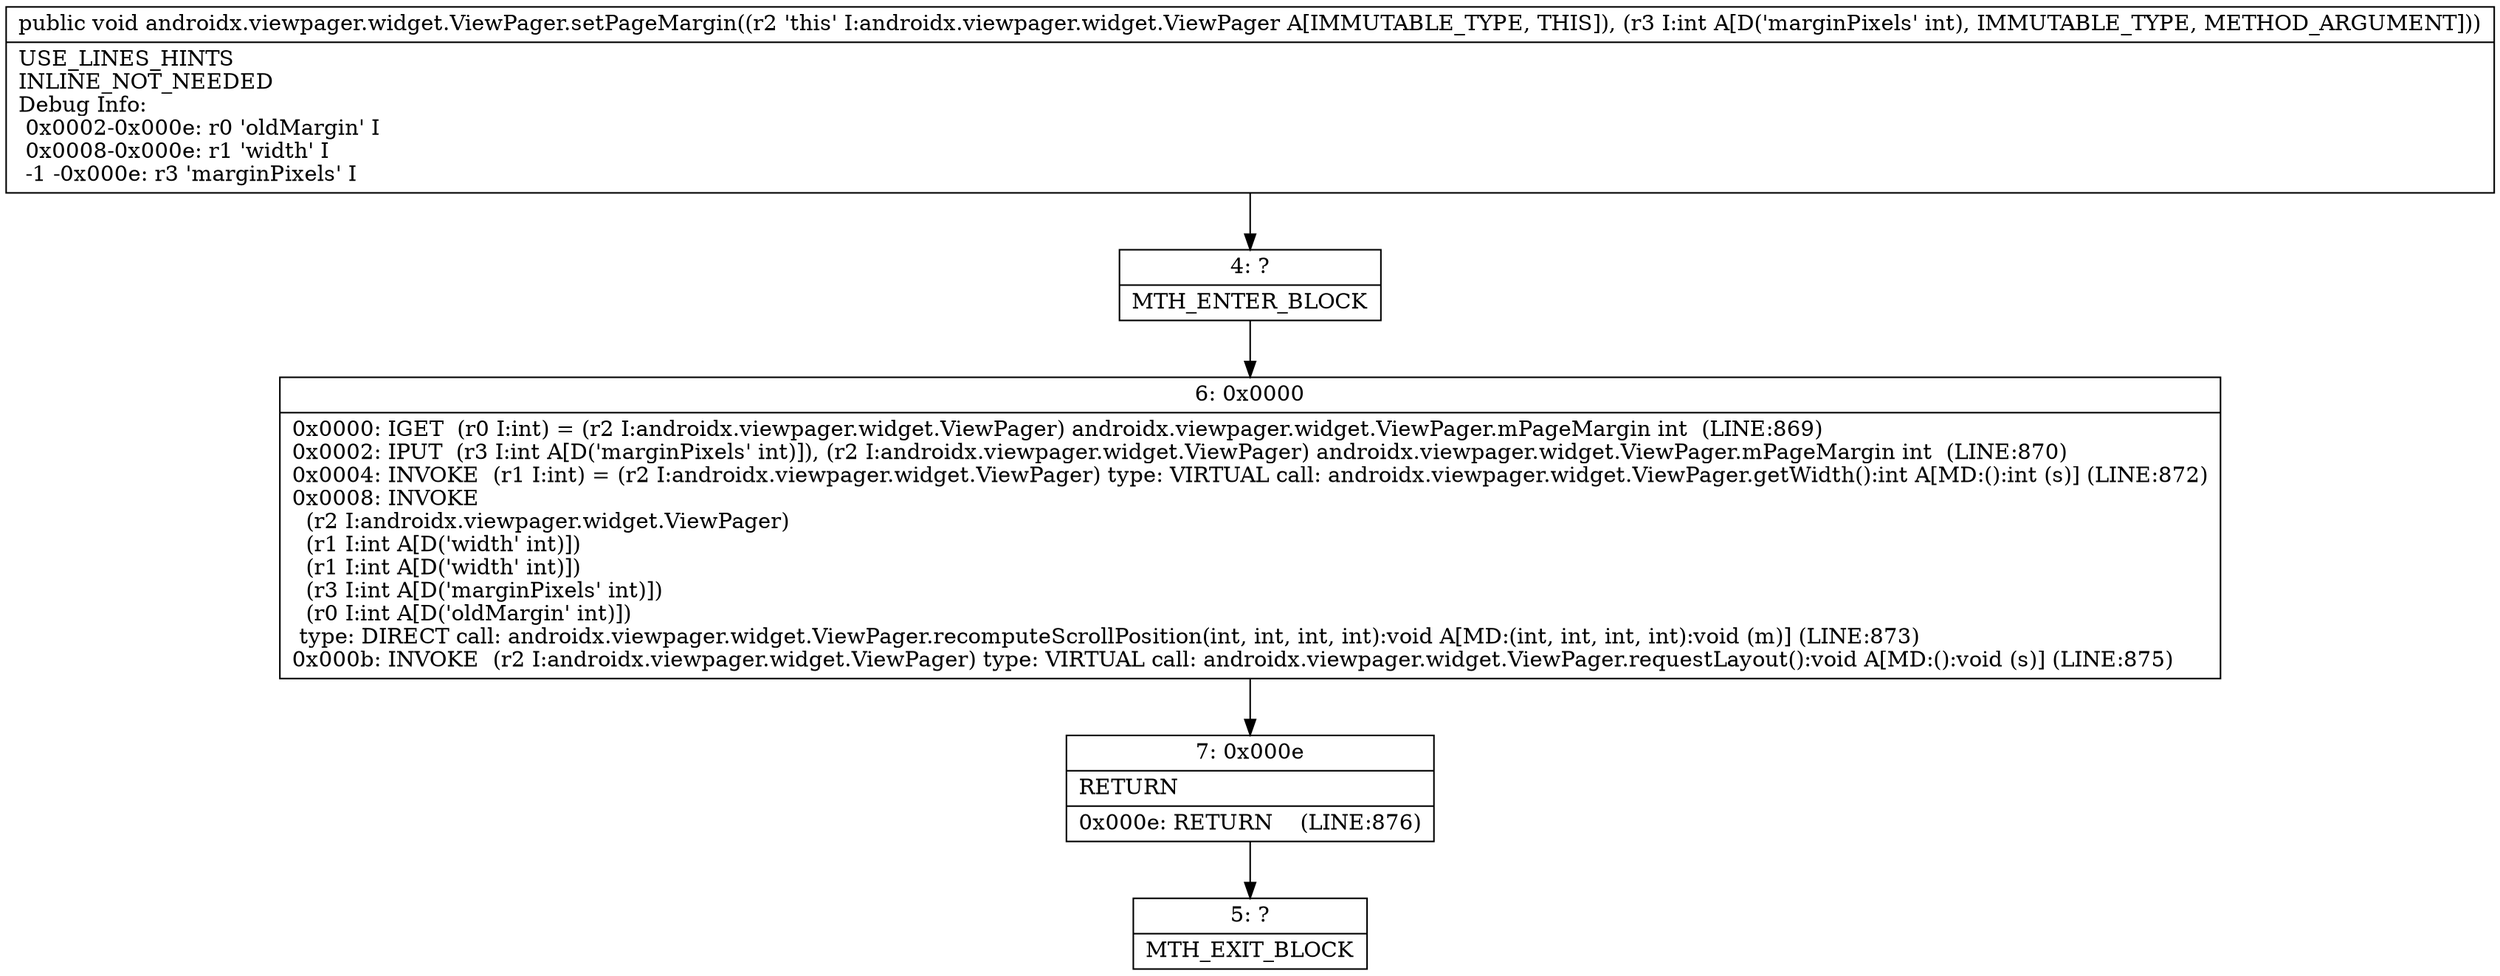 digraph "CFG forandroidx.viewpager.widget.ViewPager.setPageMargin(I)V" {
Node_4 [shape=record,label="{4\:\ ?|MTH_ENTER_BLOCK\l}"];
Node_6 [shape=record,label="{6\:\ 0x0000|0x0000: IGET  (r0 I:int) = (r2 I:androidx.viewpager.widget.ViewPager) androidx.viewpager.widget.ViewPager.mPageMargin int  (LINE:869)\l0x0002: IPUT  (r3 I:int A[D('marginPixels' int)]), (r2 I:androidx.viewpager.widget.ViewPager) androidx.viewpager.widget.ViewPager.mPageMargin int  (LINE:870)\l0x0004: INVOKE  (r1 I:int) = (r2 I:androidx.viewpager.widget.ViewPager) type: VIRTUAL call: androidx.viewpager.widget.ViewPager.getWidth():int A[MD:():int (s)] (LINE:872)\l0x0008: INVOKE  \l  (r2 I:androidx.viewpager.widget.ViewPager)\l  (r1 I:int A[D('width' int)])\l  (r1 I:int A[D('width' int)])\l  (r3 I:int A[D('marginPixels' int)])\l  (r0 I:int A[D('oldMargin' int)])\l type: DIRECT call: androidx.viewpager.widget.ViewPager.recomputeScrollPosition(int, int, int, int):void A[MD:(int, int, int, int):void (m)] (LINE:873)\l0x000b: INVOKE  (r2 I:androidx.viewpager.widget.ViewPager) type: VIRTUAL call: androidx.viewpager.widget.ViewPager.requestLayout():void A[MD:():void (s)] (LINE:875)\l}"];
Node_7 [shape=record,label="{7\:\ 0x000e|RETURN\l|0x000e: RETURN    (LINE:876)\l}"];
Node_5 [shape=record,label="{5\:\ ?|MTH_EXIT_BLOCK\l}"];
MethodNode[shape=record,label="{public void androidx.viewpager.widget.ViewPager.setPageMargin((r2 'this' I:androidx.viewpager.widget.ViewPager A[IMMUTABLE_TYPE, THIS]), (r3 I:int A[D('marginPixels' int), IMMUTABLE_TYPE, METHOD_ARGUMENT]))  | USE_LINES_HINTS\lINLINE_NOT_NEEDED\lDebug Info:\l  0x0002\-0x000e: r0 'oldMargin' I\l  0x0008\-0x000e: r1 'width' I\l  \-1 \-0x000e: r3 'marginPixels' I\l}"];
MethodNode -> Node_4;Node_4 -> Node_6;
Node_6 -> Node_7;
Node_7 -> Node_5;
}

